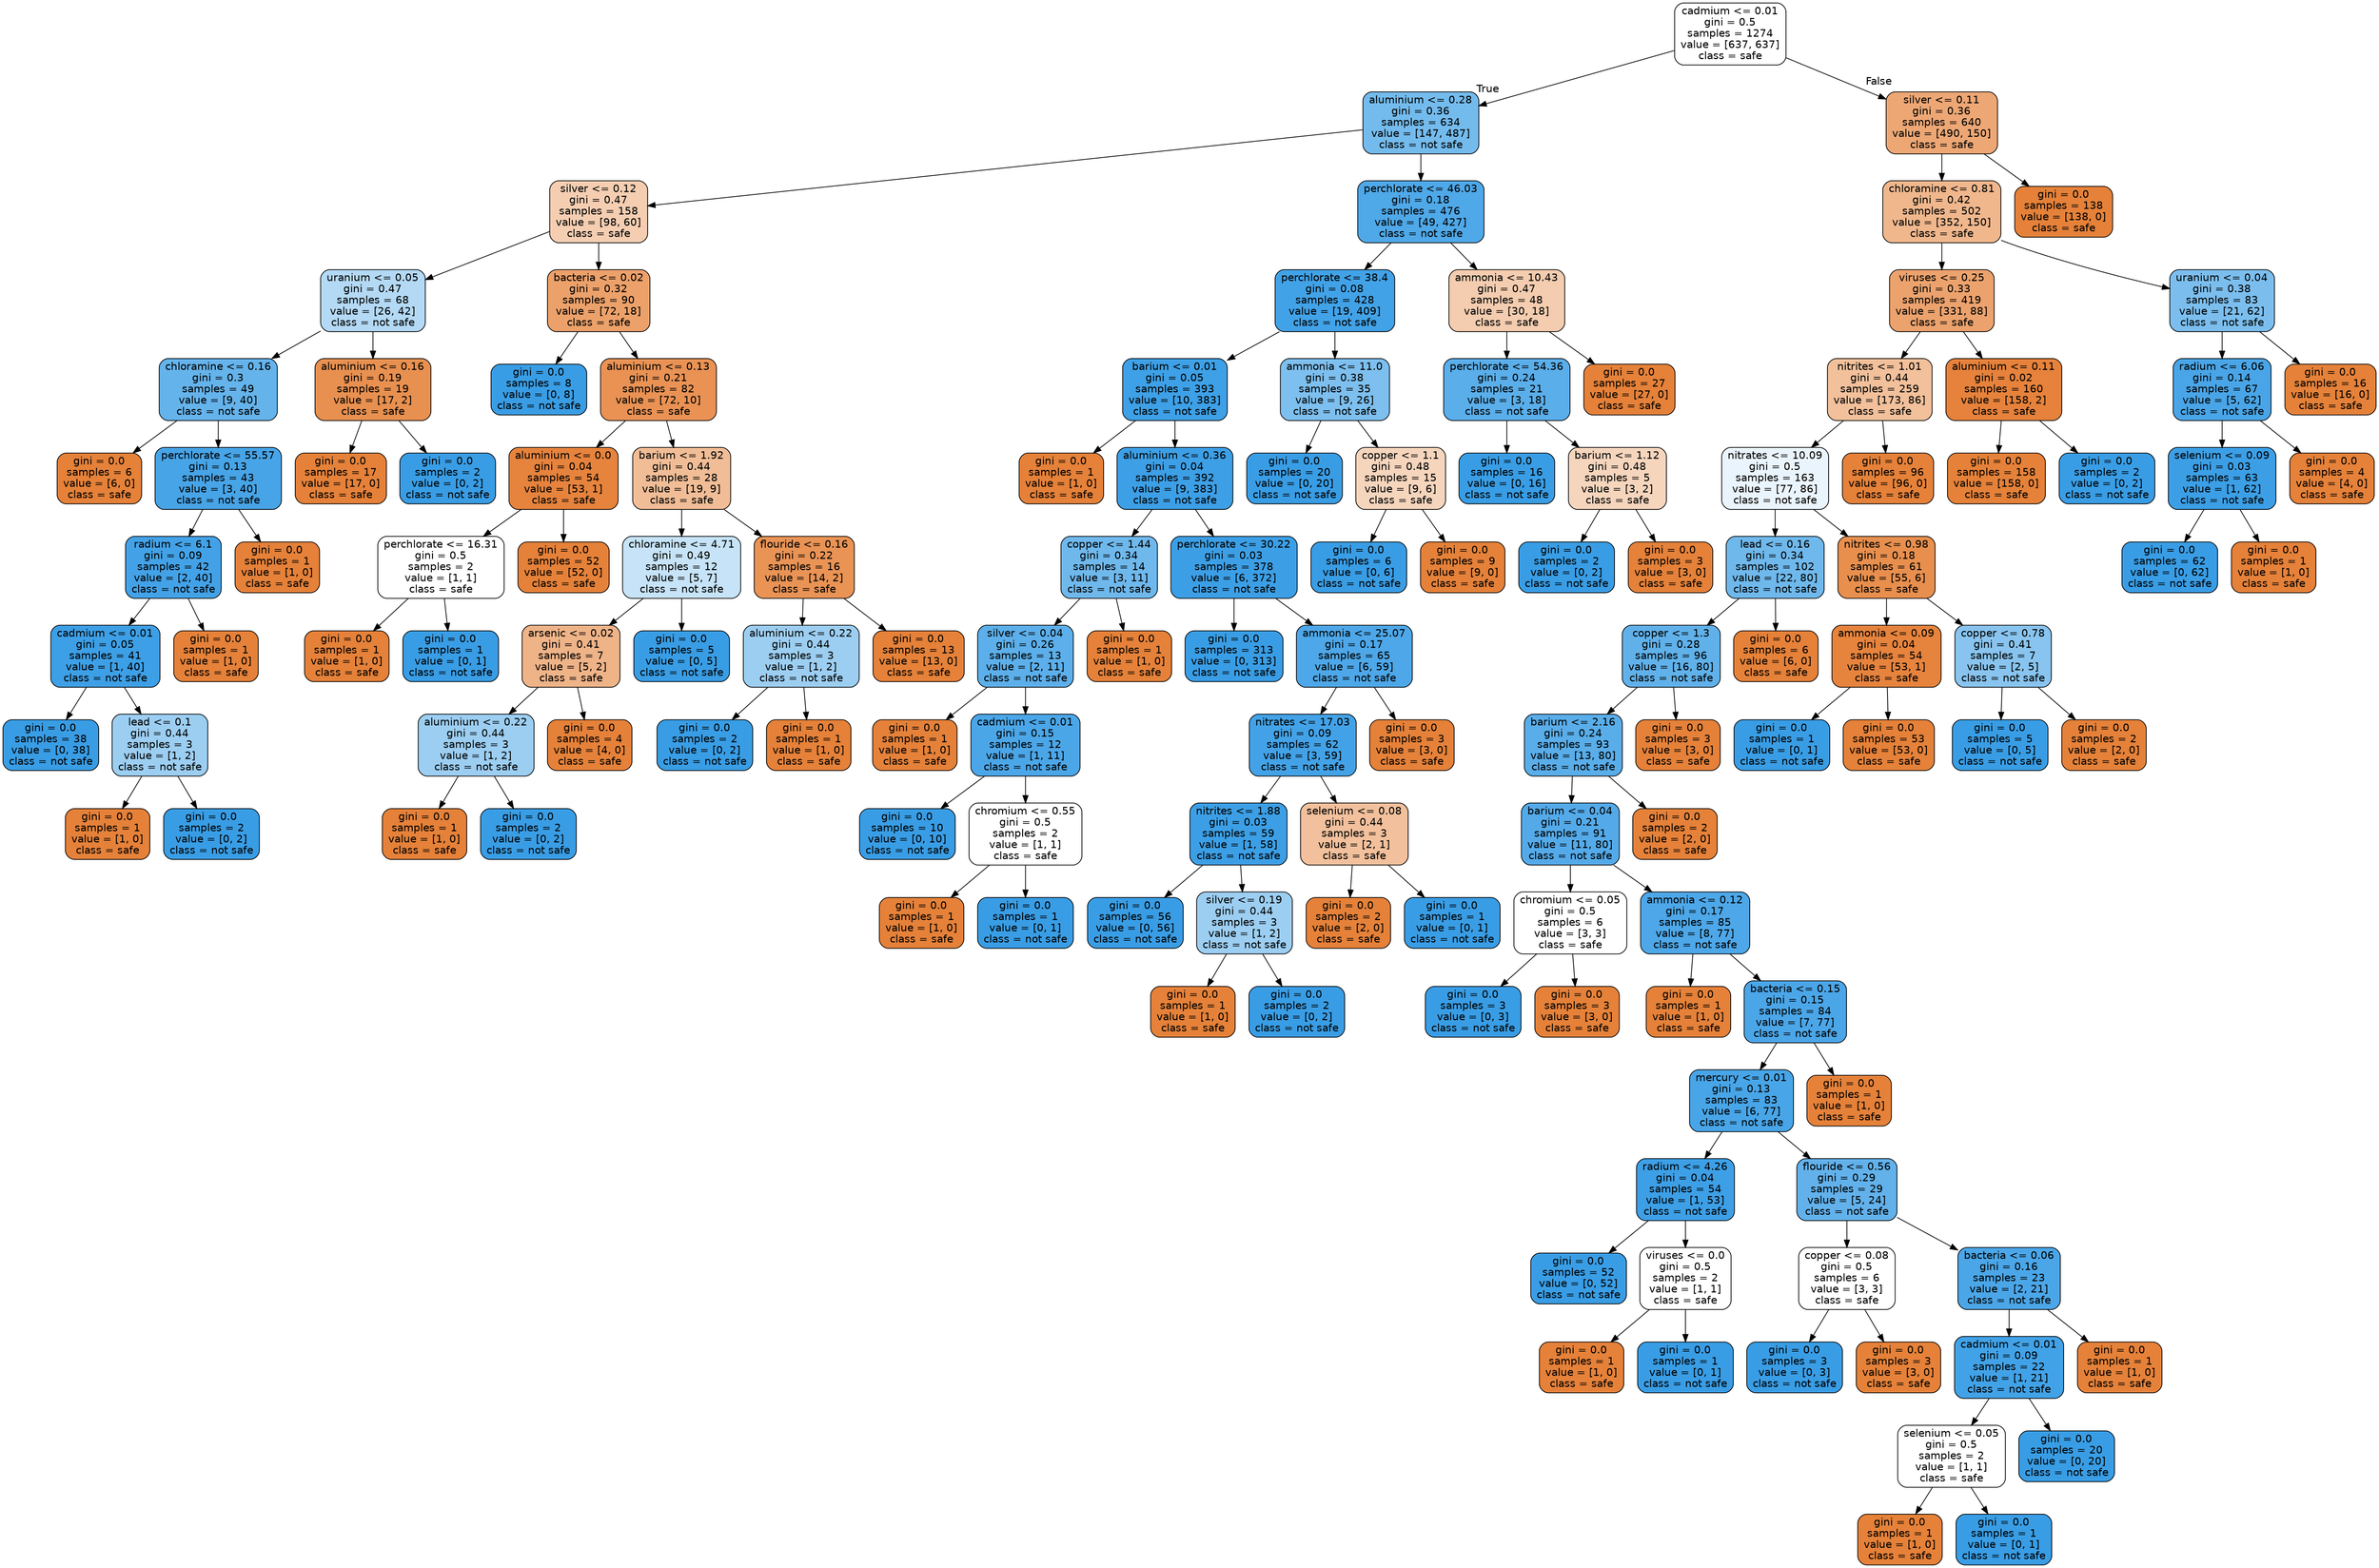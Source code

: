 digraph Tree {
node [shape=box, style="filled, rounded", color="black", fontname=helvetica] ;
edge [fontname=helvetica] ;
0 [label="cadmium <= 0.01\ngini = 0.5\nsamples = 1274\nvalue = [637, 637]\nclass = safe", fillcolor="#e5813900"] ;
1 [label="aluminium <= 0.28\ngini = 0.36\nsamples = 634\nvalue = [147, 487]\nclass = not safe", fillcolor="#399de5b2"] ;
0 -> 1 [labeldistance=2.5, labelangle=45, headlabel="True"] ;
2 [label="silver <= 0.12\ngini = 0.47\nsamples = 158\nvalue = [98, 60]\nclass = safe", fillcolor="#e5813963"] ;
1 -> 2 ;
3 [label="uranium <= 0.05\ngini = 0.47\nsamples = 68\nvalue = [26, 42]\nclass = not safe", fillcolor="#399de561"] ;
2 -> 3 ;
4 [label="chloramine <= 0.16\ngini = 0.3\nsamples = 49\nvalue = [9, 40]\nclass = not safe", fillcolor="#399de5c6"] ;
3 -> 4 ;
5 [label="gini = 0.0\nsamples = 6\nvalue = [6, 0]\nclass = safe", fillcolor="#e58139ff"] ;
4 -> 5 ;
6 [label="perchlorate <= 55.57\ngini = 0.13\nsamples = 43\nvalue = [3, 40]\nclass = not safe", fillcolor="#399de5ec"] ;
4 -> 6 ;
7 [label="radium <= 6.1\ngini = 0.09\nsamples = 42\nvalue = [2, 40]\nclass = not safe", fillcolor="#399de5f2"] ;
6 -> 7 ;
8 [label="cadmium <= 0.01\ngini = 0.05\nsamples = 41\nvalue = [1, 40]\nclass = not safe", fillcolor="#399de5f9"] ;
7 -> 8 ;
9 [label="gini = 0.0\nsamples = 38\nvalue = [0, 38]\nclass = not safe", fillcolor="#399de5ff"] ;
8 -> 9 ;
10 [label="lead <= 0.1\ngini = 0.44\nsamples = 3\nvalue = [1, 2]\nclass = not safe", fillcolor="#399de57f"] ;
8 -> 10 ;
11 [label="gini = 0.0\nsamples = 1\nvalue = [1, 0]\nclass = safe", fillcolor="#e58139ff"] ;
10 -> 11 ;
12 [label="gini = 0.0\nsamples = 2\nvalue = [0, 2]\nclass = not safe", fillcolor="#399de5ff"] ;
10 -> 12 ;
13 [label="gini = 0.0\nsamples = 1\nvalue = [1, 0]\nclass = safe", fillcolor="#e58139ff"] ;
7 -> 13 ;
14 [label="gini = 0.0\nsamples = 1\nvalue = [1, 0]\nclass = safe", fillcolor="#e58139ff"] ;
6 -> 14 ;
15 [label="aluminium <= 0.16\ngini = 0.19\nsamples = 19\nvalue = [17, 2]\nclass = safe", fillcolor="#e58139e1"] ;
3 -> 15 ;
16 [label="gini = 0.0\nsamples = 17\nvalue = [17, 0]\nclass = safe", fillcolor="#e58139ff"] ;
15 -> 16 ;
17 [label="gini = 0.0\nsamples = 2\nvalue = [0, 2]\nclass = not safe", fillcolor="#399de5ff"] ;
15 -> 17 ;
18 [label="bacteria <= 0.02\ngini = 0.32\nsamples = 90\nvalue = [72, 18]\nclass = safe", fillcolor="#e58139bf"] ;
2 -> 18 ;
19 [label="gini = 0.0\nsamples = 8\nvalue = [0, 8]\nclass = not safe", fillcolor="#399de5ff"] ;
18 -> 19 ;
20 [label="aluminium <= 0.13\ngini = 0.21\nsamples = 82\nvalue = [72, 10]\nclass = safe", fillcolor="#e58139dc"] ;
18 -> 20 ;
21 [label="aluminium <= 0.0\ngini = 0.04\nsamples = 54\nvalue = [53, 1]\nclass = safe", fillcolor="#e58139fa"] ;
20 -> 21 ;
22 [label="perchlorate <= 16.31\ngini = 0.5\nsamples = 2\nvalue = [1, 1]\nclass = safe", fillcolor="#e5813900"] ;
21 -> 22 ;
23 [label="gini = 0.0\nsamples = 1\nvalue = [1, 0]\nclass = safe", fillcolor="#e58139ff"] ;
22 -> 23 ;
24 [label="gini = 0.0\nsamples = 1\nvalue = [0, 1]\nclass = not safe", fillcolor="#399de5ff"] ;
22 -> 24 ;
25 [label="gini = 0.0\nsamples = 52\nvalue = [52, 0]\nclass = safe", fillcolor="#e58139ff"] ;
21 -> 25 ;
26 [label="barium <= 1.92\ngini = 0.44\nsamples = 28\nvalue = [19, 9]\nclass = safe", fillcolor="#e5813986"] ;
20 -> 26 ;
27 [label="chloramine <= 4.71\ngini = 0.49\nsamples = 12\nvalue = [5, 7]\nclass = not safe", fillcolor="#399de549"] ;
26 -> 27 ;
28 [label="arsenic <= 0.02\ngini = 0.41\nsamples = 7\nvalue = [5, 2]\nclass = safe", fillcolor="#e5813999"] ;
27 -> 28 ;
29 [label="aluminium <= 0.22\ngini = 0.44\nsamples = 3\nvalue = [1, 2]\nclass = not safe", fillcolor="#399de57f"] ;
28 -> 29 ;
30 [label="gini = 0.0\nsamples = 1\nvalue = [1, 0]\nclass = safe", fillcolor="#e58139ff"] ;
29 -> 30 ;
31 [label="gini = 0.0\nsamples = 2\nvalue = [0, 2]\nclass = not safe", fillcolor="#399de5ff"] ;
29 -> 31 ;
32 [label="gini = 0.0\nsamples = 4\nvalue = [4, 0]\nclass = safe", fillcolor="#e58139ff"] ;
28 -> 32 ;
33 [label="gini = 0.0\nsamples = 5\nvalue = [0, 5]\nclass = not safe", fillcolor="#399de5ff"] ;
27 -> 33 ;
34 [label="flouride <= 0.16\ngini = 0.22\nsamples = 16\nvalue = [14, 2]\nclass = safe", fillcolor="#e58139db"] ;
26 -> 34 ;
35 [label="aluminium <= 0.22\ngini = 0.44\nsamples = 3\nvalue = [1, 2]\nclass = not safe", fillcolor="#399de57f"] ;
34 -> 35 ;
36 [label="gini = 0.0\nsamples = 2\nvalue = [0, 2]\nclass = not safe", fillcolor="#399de5ff"] ;
35 -> 36 ;
37 [label="gini = 0.0\nsamples = 1\nvalue = [1, 0]\nclass = safe", fillcolor="#e58139ff"] ;
35 -> 37 ;
38 [label="gini = 0.0\nsamples = 13\nvalue = [13, 0]\nclass = safe", fillcolor="#e58139ff"] ;
34 -> 38 ;
39 [label="perchlorate <= 46.03\ngini = 0.18\nsamples = 476\nvalue = [49, 427]\nclass = not safe", fillcolor="#399de5e2"] ;
1 -> 39 ;
40 [label="perchlorate <= 38.4\ngini = 0.08\nsamples = 428\nvalue = [19, 409]\nclass = not safe", fillcolor="#399de5f3"] ;
39 -> 40 ;
41 [label="barium <= 0.01\ngini = 0.05\nsamples = 393\nvalue = [10, 383]\nclass = not safe", fillcolor="#399de5f8"] ;
40 -> 41 ;
42 [label="gini = 0.0\nsamples = 1\nvalue = [1, 0]\nclass = safe", fillcolor="#e58139ff"] ;
41 -> 42 ;
43 [label="aluminium <= 0.36\ngini = 0.04\nsamples = 392\nvalue = [9, 383]\nclass = not safe", fillcolor="#399de5f9"] ;
41 -> 43 ;
44 [label="copper <= 1.44\ngini = 0.34\nsamples = 14\nvalue = [3, 11]\nclass = not safe", fillcolor="#399de5b9"] ;
43 -> 44 ;
45 [label="silver <= 0.04\ngini = 0.26\nsamples = 13\nvalue = [2, 11]\nclass = not safe", fillcolor="#399de5d1"] ;
44 -> 45 ;
46 [label="gini = 0.0\nsamples = 1\nvalue = [1, 0]\nclass = safe", fillcolor="#e58139ff"] ;
45 -> 46 ;
47 [label="cadmium <= 0.01\ngini = 0.15\nsamples = 12\nvalue = [1, 11]\nclass = not safe", fillcolor="#399de5e8"] ;
45 -> 47 ;
48 [label="gini = 0.0\nsamples = 10\nvalue = [0, 10]\nclass = not safe", fillcolor="#399de5ff"] ;
47 -> 48 ;
49 [label="chromium <= 0.55\ngini = 0.5\nsamples = 2\nvalue = [1, 1]\nclass = safe", fillcolor="#e5813900"] ;
47 -> 49 ;
50 [label="gini = 0.0\nsamples = 1\nvalue = [1, 0]\nclass = safe", fillcolor="#e58139ff"] ;
49 -> 50 ;
51 [label="gini = 0.0\nsamples = 1\nvalue = [0, 1]\nclass = not safe", fillcolor="#399de5ff"] ;
49 -> 51 ;
52 [label="gini = 0.0\nsamples = 1\nvalue = [1, 0]\nclass = safe", fillcolor="#e58139ff"] ;
44 -> 52 ;
53 [label="perchlorate <= 30.22\ngini = 0.03\nsamples = 378\nvalue = [6, 372]\nclass = not safe", fillcolor="#399de5fb"] ;
43 -> 53 ;
54 [label="gini = 0.0\nsamples = 313\nvalue = [0, 313]\nclass = not safe", fillcolor="#399de5ff"] ;
53 -> 54 ;
55 [label="ammonia <= 25.07\ngini = 0.17\nsamples = 65\nvalue = [6, 59]\nclass = not safe", fillcolor="#399de5e5"] ;
53 -> 55 ;
56 [label="nitrates <= 17.03\ngini = 0.09\nsamples = 62\nvalue = [3, 59]\nclass = not safe", fillcolor="#399de5f2"] ;
55 -> 56 ;
57 [label="nitrites <= 1.88\ngini = 0.03\nsamples = 59\nvalue = [1, 58]\nclass = not safe", fillcolor="#399de5fb"] ;
56 -> 57 ;
58 [label="gini = 0.0\nsamples = 56\nvalue = [0, 56]\nclass = not safe", fillcolor="#399de5ff"] ;
57 -> 58 ;
59 [label="silver <= 0.19\ngini = 0.44\nsamples = 3\nvalue = [1, 2]\nclass = not safe", fillcolor="#399de57f"] ;
57 -> 59 ;
60 [label="gini = 0.0\nsamples = 1\nvalue = [1, 0]\nclass = safe", fillcolor="#e58139ff"] ;
59 -> 60 ;
61 [label="gini = 0.0\nsamples = 2\nvalue = [0, 2]\nclass = not safe", fillcolor="#399de5ff"] ;
59 -> 61 ;
62 [label="selenium <= 0.08\ngini = 0.44\nsamples = 3\nvalue = [2, 1]\nclass = safe", fillcolor="#e581397f"] ;
56 -> 62 ;
63 [label="gini = 0.0\nsamples = 2\nvalue = [2, 0]\nclass = safe", fillcolor="#e58139ff"] ;
62 -> 63 ;
64 [label="gini = 0.0\nsamples = 1\nvalue = [0, 1]\nclass = not safe", fillcolor="#399de5ff"] ;
62 -> 64 ;
65 [label="gini = 0.0\nsamples = 3\nvalue = [3, 0]\nclass = safe", fillcolor="#e58139ff"] ;
55 -> 65 ;
66 [label="ammonia <= 11.0\ngini = 0.38\nsamples = 35\nvalue = [9, 26]\nclass = not safe", fillcolor="#399de5a7"] ;
40 -> 66 ;
67 [label="gini = 0.0\nsamples = 20\nvalue = [0, 20]\nclass = not safe", fillcolor="#399de5ff"] ;
66 -> 67 ;
68 [label="copper <= 1.1\ngini = 0.48\nsamples = 15\nvalue = [9, 6]\nclass = safe", fillcolor="#e5813955"] ;
66 -> 68 ;
69 [label="gini = 0.0\nsamples = 6\nvalue = [0, 6]\nclass = not safe", fillcolor="#399de5ff"] ;
68 -> 69 ;
70 [label="gini = 0.0\nsamples = 9\nvalue = [9, 0]\nclass = safe", fillcolor="#e58139ff"] ;
68 -> 70 ;
71 [label="ammonia <= 10.43\ngini = 0.47\nsamples = 48\nvalue = [30, 18]\nclass = safe", fillcolor="#e5813966"] ;
39 -> 71 ;
72 [label="perchlorate <= 54.36\ngini = 0.24\nsamples = 21\nvalue = [3, 18]\nclass = not safe", fillcolor="#399de5d4"] ;
71 -> 72 ;
73 [label="gini = 0.0\nsamples = 16\nvalue = [0, 16]\nclass = not safe", fillcolor="#399de5ff"] ;
72 -> 73 ;
74 [label="barium <= 1.12\ngini = 0.48\nsamples = 5\nvalue = [3, 2]\nclass = safe", fillcolor="#e5813955"] ;
72 -> 74 ;
75 [label="gini = 0.0\nsamples = 2\nvalue = [0, 2]\nclass = not safe", fillcolor="#399de5ff"] ;
74 -> 75 ;
76 [label="gini = 0.0\nsamples = 3\nvalue = [3, 0]\nclass = safe", fillcolor="#e58139ff"] ;
74 -> 76 ;
77 [label="gini = 0.0\nsamples = 27\nvalue = [27, 0]\nclass = safe", fillcolor="#e58139ff"] ;
71 -> 77 ;
78 [label="silver <= 0.11\ngini = 0.36\nsamples = 640\nvalue = [490, 150]\nclass = safe", fillcolor="#e58139b1"] ;
0 -> 78 [labeldistance=2.5, labelangle=-45, headlabel="False"] ;
79 [label="chloramine <= 0.81\ngini = 0.42\nsamples = 502\nvalue = [352, 150]\nclass = safe", fillcolor="#e5813992"] ;
78 -> 79 ;
80 [label="viruses <= 0.25\ngini = 0.33\nsamples = 419\nvalue = [331, 88]\nclass = safe", fillcolor="#e58139bb"] ;
79 -> 80 ;
81 [label="nitrites <= 1.01\ngini = 0.44\nsamples = 259\nvalue = [173, 86]\nclass = safe", fillcolor="#e5813980"] ;
80 -> 81 ;
82 [label="nitrates <= 10.09\ngini = 0.5\nsamples = 163\nvalue = [77, 86]\nclass = not safe", fillcolor="#399de51b"] ;
81 -> 82 ;
83 [label="lead <= 0.16\ngini = 0.34\nsamples = 102\nvalue = [22, 80]\nclass = not safe", fillcolor="#399de5b9"] ;
82 -> 83 ;
84 [label="copper <= 1.3\ngini = 0.28\nsamples = 96\nvalue = [16, 80]\nclass = not safe", fillcolor="#399de5cc"] ;
83 -> 84 ;
85 [label="barium <= 2.16\ngini = 0.24\nsamples = 93\nvalue = [13, 80]\nclass = not safe", fillcolor="#399de5d6"] ;
84 -> 85 ;
86 [label="barium <= 0.04\ngini = 0.21\nsamples = 91\nvalue = [11, 80]\nclass = not safe", fillcolor="#399de5dc"] ;
85 -> 86 ;
87 [label="chromium <= 0.05\ngini = 0.5\nsamples = 6\nvalue = [3, 3]\nclass = safe", fillcolor="#e5813900"] ;
86 -> 87 ;
88 [label="gini = 0.0\nsamples = 3\nvalue = [0, 3]\nclass = not safe", fillcolor="#399de5ff"] ;
87 -> 88 ;
89 [label="gini = 0.0\nsamples = 3\nvalue = [3, 0]\nclass = safe", fillcolor="#e58139ff"] ;
87 -> 89 ;
90 [label="ammonia <= 0.12\ngini = 0.17\nsamples = 85\nvalue = [8, 77]\nclass = not safe", fillcolor="#399de5e5"] ;
86 -> 90 ;
91 [label="gini = 0.0\nsamples = 1\nvalue = [1, 0]\nclass = safe", fillcolor="#e58139ff"] ;
90 -> 91 ;
92 [label="bacteria <= 0.15\ngini = 0.15\nsamples = 84\nvalue = [7, 77]\nclass = not safe", fillcolor="#399de5e8"] ;
90 -> 92 ;
93 [label="mercury <= 0.01\ngini = 0.13\nsamples = 83\nvalue = [6, 77]\nclass = not safe", fillcolor="#399de5eb"] ;
92 -> 93 ;
94 [label="radium <= 4.26\ngini = 0.04\nsamples = 54\nvalue = [1, 53]\nclass = not safe", fillcolor="#399de5fa"] ;
93 -> 94 ;
95 [label="gini = 0.0\nsamples = 52\nvalue = [0, 52]\nclass = not safe", fillcolor="#399de5ff"] ;
94 -> 95 ;
96 [label="viruses <= 0.0\ngini = 0.5\nsamples = 2\nvalue = [1, 1]\nclass = safe", fillcolor="#e5813900"] ;
94 -> 96 ;
97 [label="gini = 0.0\nsamples = 1\nvalue = [1, 0]\nclass = safe", fillcolor="#e58139ff"] ;
96 -> 97 ;
98 [label="gini = 0.0\nsamples = 1\nvalue = [0, 1]\nclass = not safe", fillcolor="#399de5ff"] ;
96 -> 98 ;
99 [label="flouride <= 0.56\ngini = 0.29\nsamples = 29\nvalue = [5, 24]\nclass = not safe", fillcolor="#399de5ca"] ;
93 -> 99 ;
100 [label="copper <= 0.08\ngini = 0.5\nsamples = 6\nvalue = [3, 3]\nclass = safe", fillcolor="#e5813900"] ;
99 -> 100 ;
101 [label="gini = 0.0\nsamples = 3\nvalue = [0, 3]\nclass = not safe", fillcolor="#399de5ff"] ;
100 -> 101 ;
102 [label="gini = 0.0\nsamples = 3\nvalue = [3, 0]\nclass = safe", fillcolor="#e58139ff"] ;
100 -> 102 ;
103 [label="bacteria <= 0.06\ngini = 0.16\nsamples = 23\nvalue = [2, 21]\nclass = not safe", fillcolor="#399de5e7"] ;
99 -> 103 ;
104 [label="cadmium <= 0.01\ngini = 0.09\nsamples = 22\nvalue = [1, 21]\nclass = not safe", fillcolor="#399de5f3"] ;
103 -> 104 ;
105 [label="selenium <= 0.05\ngini = 0.5\nsamples = 2\nvalue = [1, 1]\nclass = safe", fillcolor="#e5813900"] ;
104 -> 105 ;
106 [label="gini = 0.0\nsamples = 1\nvalue = [1, 0]\nclass = safe", fillcolor="#e58139ff"] ;
105 -> 106 ;
107 [label="gini = 0.0\nsamples = 1\nvalue = [0, 1]\nclass = not safe", fillcolor="#399de5ff"] ;
105 -> 107 ;
108 [label="gini = 0.0\nsamples = 20\nvalue = [0, 20]\nclass = not safe", fillcolor="#399de5ff"] ;
104 -> 108 ;
109 [label="gini = 0.0\nsamples = 1\nvalue = [1, 0]\nclass = safe", fillcolor="#e58139ff"] ;
103 -> 109 ;
110 [label="gini = 0.0\nsamples = 1\nvalue = [1, 0]\nclass = safe", fillcolor="#e58139ff"] ;
92 -> 110 ;
111 [label="gini = 0.0\nsamples = 2\nvalue = [2, 0]\nclass = safe", fillcolor="#e58139ff"] ;
85 -> 111 ;
112 [label="gini = 0.0\nsamples = 3\nvalue = [3, 0]\nclass = safe", fillcolor="#e58139ff"] ;
84 -> 112 ;
113 [label="gini = 0.0\nsamples = 6\nvalue = [6, 0]\nclass = safe", fillcolor="#e58139ff"] ;
83 -> 113 ;
114 [label="nitrites <= 0.98\ngini = 0.18\nsamples = 61\nvalue = [55, 6]\nclass = safe", fillcolor="#e58139e3"] ;
82 -> 114 ;
115 [label="ammonia <= 0.09\ngini = 0.04\nsamples = 54\nvalue = [53, 1]\nclass = safe", fillcolor="#e58139fa"] ;
114 -> 115 ;
116 [label="gini = 0.0\nsamples = 1\nvalue = [0, 1]\nclass = not safe", fillcolor="#399de5ff"] ;
115 -> 116 ;
117 [label="gini = 0.0\nsamples = 53\nvalue = [53, 0]\nclass = safe", fillcolor="#e58139ff"] ;
115 -> 117 ;
118 [label="copper <= 0.78\ngini = 0.41\nsamples = 7\nvalue = [2, 5]\nclass = not safe", fillcolor="#399de599"] ;
114 -> 118 ;
119 [label="gini = 0.0\nsamples = 5\nvalue = [0, 5]\nclass = not safe", fillcolor="#399de5ff"] ;
118 -> 119 ;
120 [label="gini = 0.0\nsamples = 2\nvalue = [2, 0]\nclass = safe", fillcolor="#e58139ff"] ;
118 -> 120 ;
121 [label="gini = 0.0\nsamples = 96\nvalue = [96, 0]\nclass = safe", fillcolor="#e58139ff"] ;
81 -> 121 ;
122 [label="aluminium <= 0.11\ngini = 0.02\nsamples = 160\nvalue = [158, 2]\nclass = safe", fillcolor="#e58139fc"] ;
80 -> 122 ;
123 [label="gini = 0.0\nsamples = 158\nvalue = [158, 0]\nclass = safe", fillcolor="#e58139ff"] ;
122 -> 123 ;
124 [label="gini = 0.0\nsamples = 2\nvalue = [0, 2]\nclass = not safe", fillcolor="#399de5ff"] ;
122 -> 124 ;
125 [label="uranium <= 0.04\ngini = 0.38\nsamples = 83\nvalue = [21, 62]\nclass = not safe", fillcolor="#399de5a9"] ;
79 -> 125 ;
126 [label="radium <= 6.06\ngini = 0.14\nsamples = 67\nvalue = [5, 62]\nclass = not safe", fillcolor="#399de5ea"] ;
125 -> 126 ;
127 [label="selenium <= 0.09\ngini = 0.03\nsamples = 63\nvalue = [1, 62]\nclass = not safe", fillcolor="#399de5fb"] ;
126 -> 127 ;
128 [label="gini = 0.0\nsamples = 62\nvalue = [0, 62]\nclass = not safe", fillcolor="#399de5ff"] ;
127 -> 128 ;
129 [label="gini = 0.0\nsamples = 1\nvalue = [1, 0]\nclass = safe", fillcolor="#e58139ff"] ;
127 -> 129 ;
130 [label="gini = 0.0\nsamples = 4\nvalue = [4, 0]\nclass = safe", fillcolor="#e58139ff"] ;
126 -> 130 ;
131 [label="gini = 0.0\nsamples = 16\nvalue = [16, 0]\nclass = safe", fillcolor="#e58139ff"] ;
125 -> 131 ;
132 [label="gini = 0.0\nsamples = 138\nvalue = [138, 0]\nclass = safe", fillcolor="#e58139ff"] ;
78 -> 132 ;
}